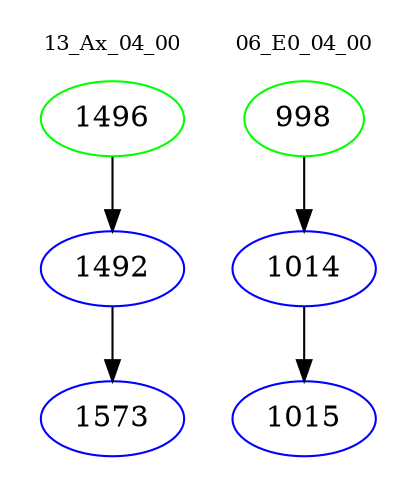 digraph{
subgraph cluster_0 {
color = white
label = "13_Ax_04_00";
fontsize=10;
T0_1496 [label="1496", color="green"]
T0_1496 -> T0_1492 [color="black"]
T0_1492 [label="1492", color="blue"]
T0_1492 -> T0_1573 [color="black"]
T0_1573 [label="1573", color="blue"]
}
subgraph cluster_1 {
color = white
label = "06_E0_04_00";
fontsize=10;
T1_998 [label="998", color="green"]
T1_998 -> T1_1014 [color="black"]
T1_1014 [label="1014", color="blue"]
T1_1014 -> T1_1015 [color="black"]
T1_1015 [label="1015", color="blue"]
}
}
